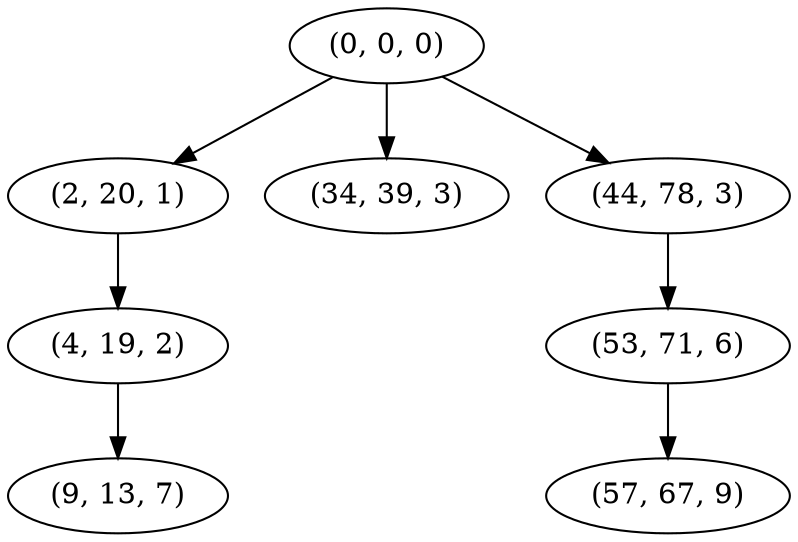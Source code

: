 digraph tree {
    "(0, 0, 0)";
    "(2, 20, 1)";
    "(4, 19, 2)";
    "(9, 13, 7)";
    "(34, 39, 3)";
    "(44, 78, 3)";
    "(53, 71, 6)";
    "(57, 67, 9)";
    "(0, 0, 0)" -> "(2, 20, 1)";
    "(0, 0, 0)" -> "(34, 39, 3)";
    "(0, 0, 0)" -> "(44, 78, 3)";
    "(2, 20, 1)" -> "(4, 19, 2)";
    "(4, 19, 2)" -> "(9, 13, 7)";
    "(44, 78, 3)" -> "(53, 71, 6)";
    "(53, 71, 6)" -> "(57, 67, 9)";
}
